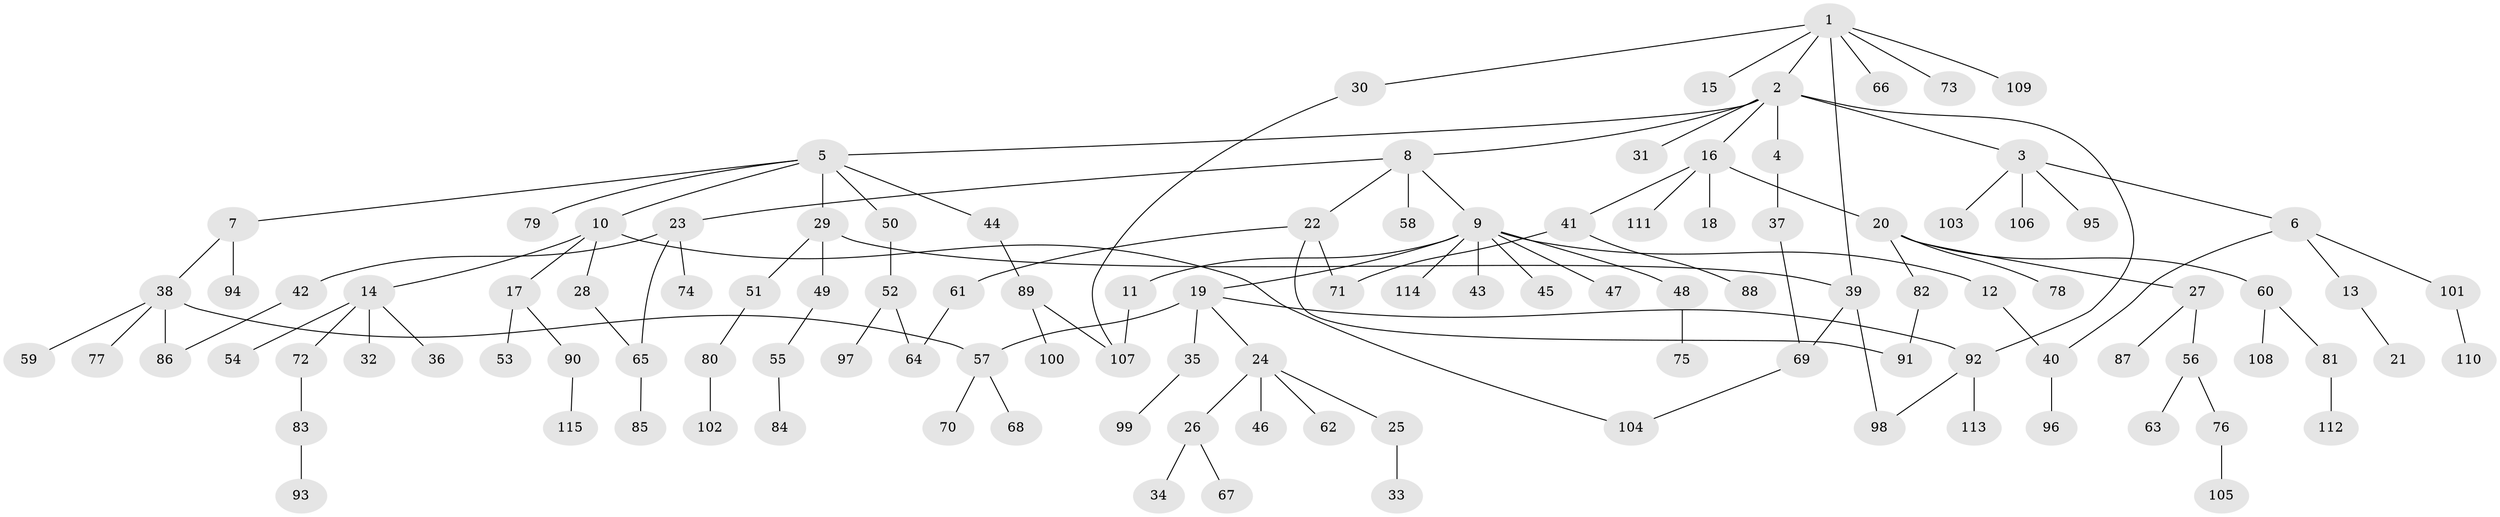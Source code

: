 // coarse degree distribution, {13: 0.014492753623188406, 4: 0.08695652173913043, 2: 0.14492753623188406, 7: 0.014492753623188406, 3: 0.08695652173913043, 5: 0.043478260869565216, 9: 0.014492753623188406, 6: 0.028985507246376812, 1: 0.5507246376811594, 8: 0.014492753623188406}
// Generated by graph-tools (version 1.1) at 2025/17/03/04/25 18:17:08]
// undirected, 115 vertices, 128 edges
graph export_dot {
graph [start="1"]
  node [color=gray90,style=filled];
  1;
  2;
  3;
  4;
  5;
  6;
  7;
  8;
  9;
  10;
  11;
  12;
  13;
  14;
  15;
  16;
  17;
  18;
  19;
  20;
  21;
  22;
  23;
  24;
  25;
  26;
  27;
  28;
  29;
  30;
  31;
  32;
  33;
  34;
  35;
  36;
  37;
  38;
  39;
  40;
  41;
  42;
  43;
  44;
  45;
  46;
  47;
  48;
  49;
  50;
  51;
  52;
  53;
  54;
  55;
  56;
  57;
  58;
  59;
  60;
  61;
  62;
  63;
  64;
  65;
  66;
  67;
  68;
  69;
  70;
  71;
  72;
  73;
  74;
  75;
  76;
  77;
  78;
  79;
  80;
  81;
  82;
  83;
  84;
  85;
  86;
  87;
  88;
  89;
  90;
  91;
  92;
  93;
  94;
  95;
  96;
  97;
  98;
  99;
  100;
  101;
  102;
  103;
  104;
  105;
  106;
  107;
  108;
  109;
  110;
  111;
  112;
  113;
  114;
  115;
  1 -- 2;
  1 -- 15;
  1 -- 30;
  1 -- 39;
  1 -- 66;
  1 -- 73;
  1 -- 109;
  2 -- 3;
  2 -- 4;
  2 -- 5;
  2 -- 8;
  2 -- 16;
  2 -- 31;
  2 -- 92;
  3 -- 6;
  3 -- 95;
  3 -- 103;
  3 -- 106;
  4 -- 37;
  5 -- 7;
  5 -- 10;
  5 -- 29;
  5 -- 44;
  5 -- 50;
  5 -- 79;
  6 -- 13;
  6 -- 40;
  6 -- 101;
  7 -- 38;
  7 -- 94;
  8 -- 9;
  8 -- 22;
  8 -- 23;
  8 -- 58;
  9 -- 11;
  9 -- 12;
  9 -- 19;
  9 -- 43;
  9 -- 45;
  9 -- 47;
  9 -- 48;
  9 -- 114;
  10 -- 14;
  10 -- 17;
  10 -- 28;
  10 -- 104;
  11 -- 107;
  12 -- 40;
  13 -- 21;
  14 -- 32;
  14 -- 36;
  14 -- 54;
  14 -- 72;
  16 -- 18;
  16 -- 20;
  16 -- 41;
  16 -- 111;
  17 -- 53;
  17 -- 90;
  19 -- 24;
  19 -- 35;
  19 -- 57;
  19 -- 92;
  20 -- 27;
  20 -- 60;
  20 -- 78;
  20 -- 82;
  22 -- 61;
  22 -- 71;
  22 -- 91;
  23 -- 42;
  23 -- 74;
  23 -- 65;
  24 -- 25;
  24 -- 26;
  24 -- 46;
  24 -- 62;
  25 -- 33;
  26 -- 34;
  26 -- 67;
  27 -- 56;
  27 -- 87;
  28 -- 65;
  29 -- 49;
  29 -- 51;
  29 -- 39;
  30 -- 107;
  35 -- 99;
  37 -- 69;
  38 -- 59;
  38 -- 77;
  38 -- 86;
  38 -- 57;
  39 -- 69;
  39 -- 98;
  40 -- 96;
  41 -- 88;
  41 -- 71;
  42 -- 86;
  44 -- 89;
  48 -- 75;
  49 -- 55;
  50 -- 52;
  51 -- 80;
  52 -- 97;
  52 -- 64;
  55 -- 84;
  56 -- 63;
  56 -- 76;
  57 -- 68;
  57 -- 70;
  60 -- 81;
  60 -- 108;
  61 -- 64;
  65 -- 85;
  69 -- 104;
  72 -- 83;
  76 -- 105;
  80 -- 102;
  81 -- 112;
  82 -- 91;
  83 -- 93;
  89 -- 100;
  89 -- 107;
  90 -- 115;
  92 -- 98;
  92 -- 113;
  101 -- 110;
}
